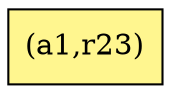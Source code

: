 digraph G {
rankdir=BT;ranksep="2.0";
"(a1,r23)" [shape=record,fillcolor=khaki1,style=filled,label="{(a1,r23)}"];
}